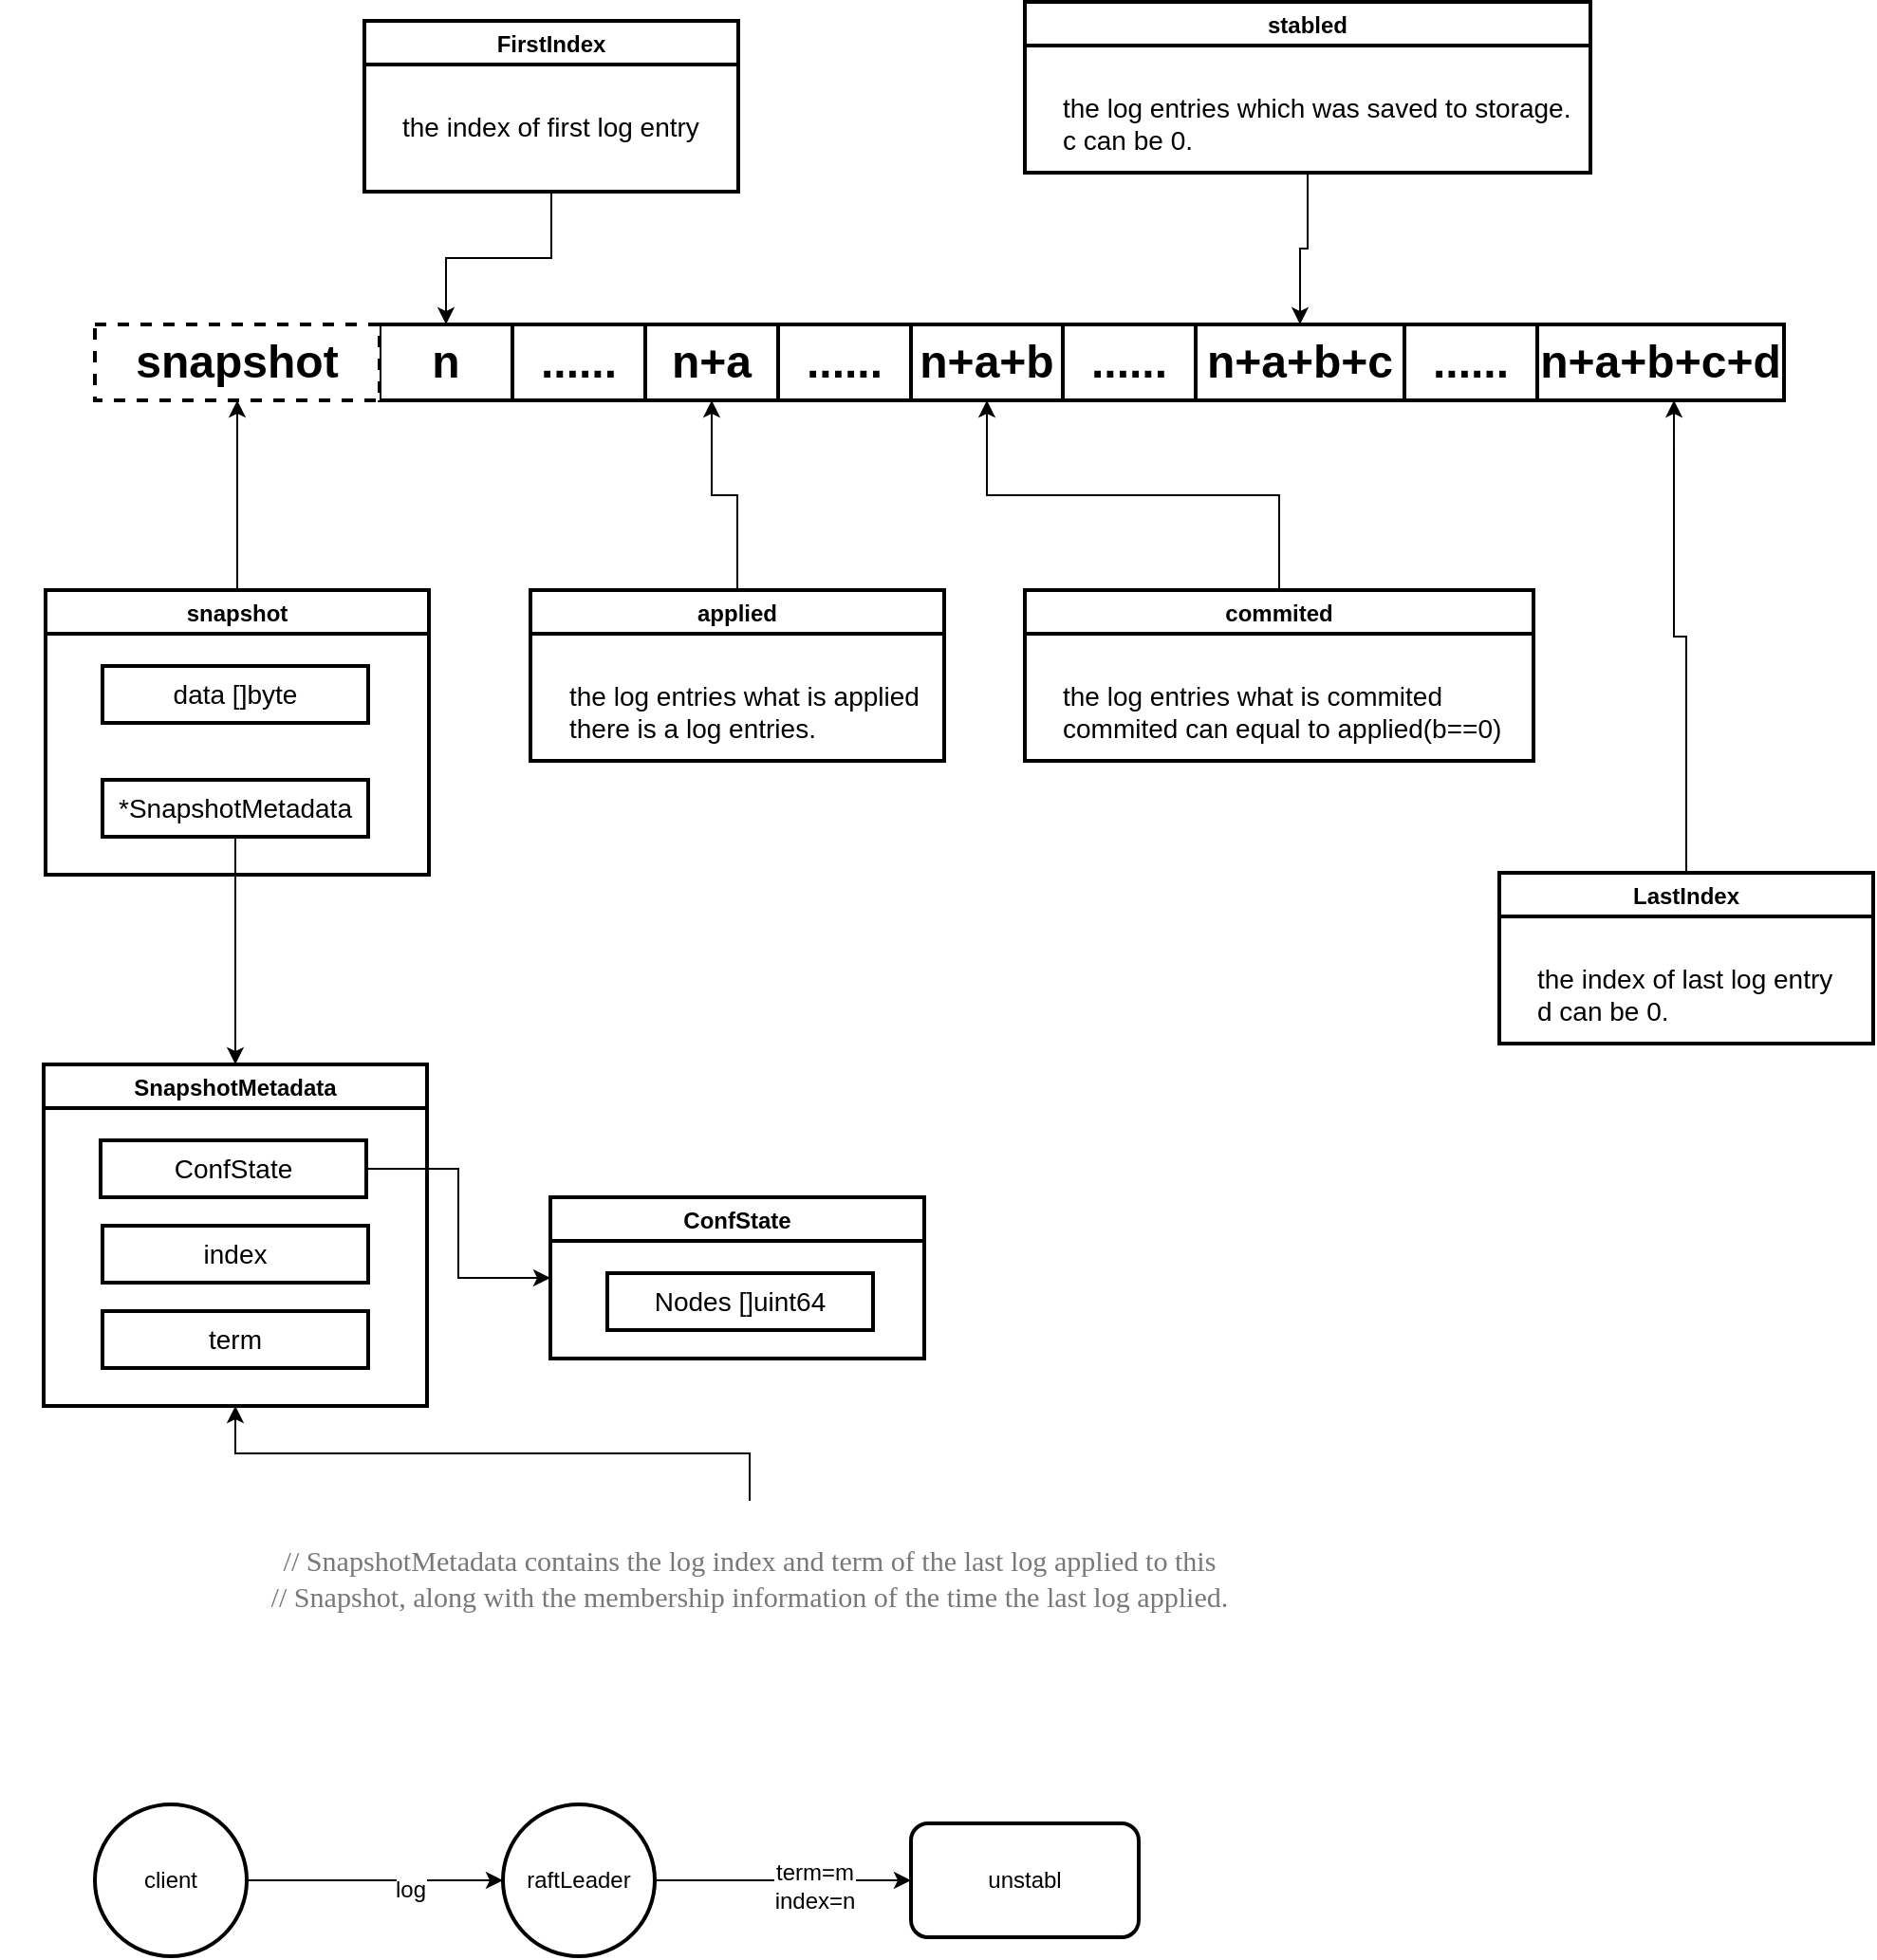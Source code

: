 <mxfile version="12.2.4" pages="1"><diagram id="K-8BENL08yWHWNL43yBU" name="Page-1"><mxGraphModel dx="1162" dy="926" grid="1" gridSize="10" guides="1" tooltips="1" connect="1" arrows="1" fold="1" page="1" pageScale="1" pageWidth="827" pageHeight="1169" math="0" shadow="0"><root><mxCell id="0"/><mxCell id="1" parent="0"/><mxCell id="2" value="&lt;font style=&quot;font-size: 24px&quot;&gt;&lt;b&gt;n&lt;/b&gt;&lt;/font&gt;" style="rounded=0;whiteSpace=wrap;html=1;strokeWidth=2;" parent="1" vertex="1"><mxGeometry x="200" y="250" width="70" height="40" as="geometry"/></mxCell><mxCell id="3" value="&lt;font style=&quot;font-size: 24px&quot;&gt;&lt;b&gt;......&lt;/b&gt;&lt;/font&gt;" style="rounded=0;whiteSpace=wrap;html=1;strokeWidth=2;" parent="1" vertex="1"><mxGeometry x="270" y="250" width="70" height="40" as="geometry"/></mxCell><mxCell id="4" value="&lt;font style=&quot;font-size: 24px&quot;&gt;&lt;b&gt;n+a&lt;/b&gt;&lt;/font&gt;" style="rounded=0;whiteSpace=wrap;html=1;strokeWidth=2;" parent="1" vertex="1"><mxGeometry x="340" y="250" width="70" height="40" as="geometry"/></mxCell><mxCell id="5" value="&lt;font style=&quot;font-size: 24px&quot;&gt;&lt;b&gt;n+a+b&lt;/b&gt;&lt;/font&gt;" style="rounded=0;whiteSpace=wrap;html=1;strokeWidth=2;" parent="1" vertex="1"><mxGeometry x="480" y="250" width="80" height="40" as="geometry"/></mxCell><mxCell id="6" value="&lt;font style=&quot;font-size: 24px&quot;&gt;&lt;b&gt;......&lt;/b&gt;&lt;/font&gt;" style="rounded=0;whiteSpace=wrap;html=1;strokeWidth=2;" parent="1" vertex="1"><mxGeometry x="410" y="250" width="70" height="40" as="geometry"/></mxCell><mxCell id="7" value="&lt;font style=&quot;font-size: 24px&quot;&gt;&lt;b&gt;......&lt;/b&gt;&lt;/font&gt;" style="rounded=0;whiteSpace=wrap;html=1;strokeWidth=2;" parent="1" vertex="1"><mxGeometry x="560" y="250" width="70" height="40" as="geometry"/></mxCell><mxCell id="8" value="&lt;font style=&quot;font-size: 24px&quot;&gt;&lt;b&gt;n+a+b+c&lt;/b&gt;&lt;/font&gt;" style="rounded=0;whiteSpace=wrap;html=1;strokeWidth=2;" parent="1" vertex="1"><mxGeometry x="630" y="250" width="110" height="40" as="geometry"/></mxCell><mxCell id="9" value="&lt;font style=&quot;font-size: 24px&quot;&gt;&lt;b&gt;......&lt;/b&gt;&lt;/font&gt;" style="rounded=0;whiteSpace=wrap;html=1;strokeWidth=2;" parent="1" vertex="1"><mxGeometry x="740" y="250" width="70" height="40" as="geometry"/></mxCell><mxCell id="10" value="&lt;font style=&quot;font-size: 24px&quot;&gt;&lt;b&gt;n+a+b+c+d&lt;/b&gt;&lt;/font&gt;" style="rounded=0;whiteSpace=wrap;html=1;strokeWidth=2;" parent="1" vertex="1"><mxGeometry x="810" y="250" width="130" height="40" as="geometry"/></mxCell><mxCell id="11" value="&lt;font style=&quot;font-size: 24px&quot;&gt;&lt;b&gt;snapshot&lt;/b&gt;&lt;/font&gt;" style="rounded=0;whiteSpace=wrap;html=1;dashed=1;strokeWidth=2;" parent="1" vertex="1"><mxGeometry x="50" y="250" width="150" height="40" as="geometry"/></mxCell><mxCell id="14" value="snapshot" style="swimlane;strokeWidth=2;" parent="1" vertex="1"><mxGeometry x="24" y="390" width="202" height="150" as="geometry"/></mxCell><mxCell id="13" value="&lt;font style=&quot;font-size: 14px&quot;&gt;data []byte&lt;/font&gt;" style="rounded=0;whiteSpace=wrap;html=1;strokeWidth=2;" parent="14" vertex="1"><mxGeometry x="30" y="40" width="140" height="30" as="geometry"/></mxCell><mxCell id="16" value="&lt;font style=&quot;font-size: 14px&quot;&gt;*SnapshotMetadata&lt;/font&gt;" style="rounded=0;whiteSpace=wrap;html=1;strokeWidth=2;" parent="14" vertex="1"><mxGeometry x="30" y="100" width="140" height="30" as="geometry"/></mxCell><mxCell id="17" value="" style="endArrow=classic;html=1;exitX=0.5;exitY=0;exitDx=0;exitDy=0;entryX=0.5;entryY=1;entryDx=0;entryDy=0;" parent="1" source="14" target="11" edge="1"><mxGeometry width="50" height="50" relative="1" as="geometry"><mxPoint x="40" y="610" as="sourcePoint"/><mxPoint x="90" y="560" as="targetPoint"/></mxGeometry></mxCell><mxCell id="22" value="SnapshotMetadata" style="swimlane;strokeWidth=2;" parent="1" vertex="1"><mxGeometry x="23" y="640" width="202" height="180" as="geometry"/></mxCell><mxCell id="23" value="&lt;font style=&quot;font-size: 14px&quot;&gt;ConfState&lt;/font&gt;" style="rounded=0;whiteSpace=wrap;html=1;strokeWidth=2;" parent="22" vertex="1"><mxGeometry x="30" y="40" width="140" height="30" as="geometry"/></mxCell><mxCell id="24" value="&lt;font style=&quot;font-size: 14px&quot;&gt;index&lt;/font&gt;" style="rounded=0;whiteSpace=wrap;html=1;strokeWidth=2;" parent="22" vertex="1"><mxGeometry x="31" y="85" width="140" height="30" as="geometry"/></mxCell><mxCell id="26" value="&lt;font style=&quot;font-size: 14px&quot;&gt;term&lt;/font&gt;" style="rounded=0;whiteSpace=wrap;html=1;strokeWidth=2;" parent="22" vertex="1"><mxGeometry x="31" y="130" width="140" height="30" as="geometry"/></mxCell><mxCell id="30" value="ConfState" style="swimlane;strokeWidth=2;" parent="1" vertex="1"><mxGeometry x="290" y="710" width="197" height="85" as="geometry"/></mxCell><mxCell id="31" value="&lt;span style=&quot;font-size: 14px&quot;&gt;Nodes []uint64&lt;/span&gt;" style="rounded=0;whiteSpace=wrap;html=1;strokeWidth=2;" parent="30" vertex="1"><mxGeometry x="30" y="40" width="140" height="30" as="geometry"/></mxCell><mxCell id="38" style="edgeStyle=orthogonalEdgeStyle;rounded=0;orthogonalLoop=1;jettySize=auto;html=1;exitX=1;exitY=0.5;exitDx=0;exitDy=0;entryX=0;entryY=0.5;entryDx=0;entryDy=0;" parent="1" source="23" target="30" edge="1"><mxGeometry relative="1" as="geometry"/></mxCell><mxCell id="39" style="edgeStyle=orthogonalEdgeStyle;rounded=0;orthogonalLoop=1;jettySize=auto;html=1;exitX=0.5;exitY=1;exitDx=0;exitDy=0;entryX=0.5;entryY=0;entryDx=0;entryDy=0;" parent="1" source="16" target="22" edge="1"><mxGeometry relative="1" as="geometry"/></mxCell><mxCell id="41" style="edgeStyle=orthogonalEdgeStyle;rounded=0;orthogonalLoop=1;jettySize=auto;html=1;entryX=0.5;entryY=1;entryDx=0;entryDy=0;" parent="1" source="40" target="22" edge="1"><mxGeometry relative="1" as="geometry"/></mxCell><UserObject label="&lt;pre style=&quot;background-color: rgb(43 , 43 , 43)&quot;&gt;&lt;/pre&gt;&lt;font color=&quot;#787878&quot; face=&quot;jetbrains mono&quot;&gt;&lt;span style=&quot;font-size: 15.067px ; white-space: pre&quot;&gt;// SnapshotMetadata contains the log index and term of the last log applied to this&lt;br&gt;// Snapshot, along with the membership information of the time the last log applied.&lt;/span&gt;&lt;/font&gt;" placeholders="1" name="Variable" id="40"><mxCell style="text;html=1;strokeColor=none;fillColor=none;align=center;verticalAlign=middle;whiteSpace=wrap;overflow=hidden;" parent="1" vertex="1"><mxGeometry y="870" width="790" height="70" as="geometry"/></mxCell></UserObject><mxCell id="44" style="edgeStyle=orthogonalEdgeStyle;rounded=0;orthogonalLoop=1;jettySize=auto;html=1;entryX=0.5;entryY=0;entryDx=0;entryDy=0;" parent="1" source="42" target="2" edge="1"><mxGeometry relative="1" as="geometry"/></mxCell><mxCell id="42" value="FirstIndex" style="swimlane;strokeWidth=2;" parent="1" vertex="1"><mxGeometry x="192" y="90" width="197" height="90" as="geometry"/></mxCell><mxCell id="45" value="&lt;font style=&quot;font-size: 14px&quot;&gt;the index of first log entry&lt;br&gt;&lt;/font&gt;" style="text;html=1;resizable=0;points=[];autosize=1;align=left;verticalAlign=top;spacingTop=-4;" parent="42" vertex="1"><mxGeometry x="18" y="45" width="170" height="20" as="geometry"/></mxCell><mxCell id="48" style="edgeStyle=orthogonalEdgeStyle;rounded=0;orthogonalLoop=1;jettySize=auto;html=1;entryX=0.5;entryY=1;entryDx=0;entryDy=0;" parent="1" source="46" target="4" edge="1"><mxGeometry relative="1" as="geometry"/></mxCell><mxCell id="46" value="applied" style="swimlane;strokeWidth=2;" parent="1" vertex="1"><mxGeometry x="279.5" y="390" width="218" height="90" as="geometry"/></mxCell><mxCell id="47" value="&lt;font style=&quot;font-size: 14px&quot;&gt;the log entries what is applied&lt;br&gt;there is a log entries.&lt;br&gt;&lt;/font&gt;" style="text;html=1;resizable=0;points=[];autosize=1;align=left;verticalAlign=top;spacingTop=-4;" parent="46" vertex="1"><mxGeometry x="18" y="45" width="200" height="30" as="geometry"/></mxCell><mxCell id="51" style="edgeStyle=orthogonalEdgeStyle;rounded=0;orthogonalLoop=1;jettySize=auto;html=1;entryX=0.5;entryY=1;entryDx=0;entryDy=0;" parent="1" source="49" target="5" edge="1"><mxGeometry relative="1" as="geometry"/></mxCell><mxCell id="49" value="commited" style="swimlane;strokeWidth=2;" parent="1" vertex="1"><mxGeometry x="540" y="390" width="268" height="90" as="geometry"/></mxCell><mxCell id="50" value="&lt;font style=&quot;font-size: 14px&quot;&gt;the log entries what is commited&lt;br&gt;commited can equal to applied(b==0)&lt;br&gt;&lt;/font&gt;" style="text;html=1;resizable=0;points=[];autosize=1;align=left;verticalAlign=top;spacingTop=-4;" parent="49" vertex="1"><mxGeometry x="18" y="45" width="250" height="30" as="geometry"/></mxCell><mxCell id="54" style="edgeStyle=orthogonalEdgeStyle;rounded=0;orthogonalLoop=1;jettySize=auto;html=1;entryX=0.5;entryY=0;entryDx=0;entryDy=0;" parent="1" source="52" target="8" edge="1"><mxGeometry relative="1" as="geometry"/></mxCell><mxCell id="52" value="stabled" style="swimlane;strokeWidth=2;" parent="1" vertex="1"><mxGeometry x="540" y="80" width="298" height="90" as="geometry"/></mxCell><mxCell id="53" value="&lt;font style=&quot;font-size: 14px&quot;&gt;the log entries which was saved to storage.&lt;br&gt;c can be 0.&lt;br&gt;&lt;/font&gt;" style="text;html=1;resizable=0;points=[];autosize=1;align=left;verticalAlign=top;spacingTop=-4;" parent="52" vertex="1"><mxGeometry x="18" y="45" width="280" height="30" as="geometry"/></mxCell><mxCell id="57" style="edgeStyle=orthogonalEdgeStyle;rounded=0;orthogonalLoop=1;jettySize=auto;html=1;entryX=0.554;entryY=1;entryDx=0;entryDy=0;entryPerimeter=0;" parent="1" source="55" target="10" edge="1"><mxGeometry relative="1" as="geometry"/></mxCell><mxCell id="55" value="LastIndex" style="swimlane;strokeWidth=2;" parent="1" vertex="1"><mxGeometry x="790" y="539" width="197" height="90" as="geometry"/></mxCell><mxCell id="56" value="&lt;font style=&quot;font-size: 14px&quot;&gt;the index of last log entry&lt;br&gt;d can be 0.&lt;br&gt;&lt;/font&gt;" style="text;html=1;resizable=0;points=[];autosize=1;align=left;verticalAlign=top;spacingTop=-4;" parent="55" vertex="1"><mxGeometry x="18" y="45" width="170" height="30" as="geometry"/></mxCell><mxCell id="61" style="edgeStyle=orthogonalEdgeStyle;rounded=0;orthogonalLoop=1;jettySize=auto;html=1;exitX=1;exitY=0.5;exitDx=0;exitDy=0;entryX=0;entryY=0.5;entryDx=0;entryDy=0;" parent="1" source="58" target="60" edge="1"><mxGeometry relative="1" as="geometry"/></mxCell><mxCell id="63" value="log" style="text;html=1;resizable=0;points=[];align=center;verticalAlign=middle;labelBackgroundColor=#ffffff;" parent="61" vertex="1" connectable="0"><mxGeometry x="0.274" y="-5" relative="1" as="geometry"><mxPoint as="offset"/></mxGeometry></mxCell><mxCell id="58" value="client" style="ellipse;whiteSpace=wrap;html=1;aspect=fixed;strokeWidth=2;" parent="1" vertex="1"><mxGeometry x="50" y="1030" width="80" height="80" as="geometry"/></mxCell><mxCell id="64" style="edgeStyle=orthogonalEdgeStyle;rounded=0;orthogonalLoop=1;jettySize=auto;html=1;exitX=1;exitY=0.5;exitDx=0;exitDy=0;entryX=0;entryY=0.5;entryDx=0;entryDy=0;" parent="1" source="60" target="62" edge="1"><mxGeometry relative="1" as="geometry"/></mxCell><mxCell id="65" value="term=m&lt;br&gt;index=n" style="text;html=1;resizable=0;points=[];align=center;verticalAlign=middle;labelBackgroundColor=#ffffff;" parent="64" vertex="1" connectable="0"><mxGeometry x="0.24" y="-3" relative="1" as="geometry"><mxPoint as="offset"/></mxGeometry></mxCell><mxCell id="60" value="raftLeader" style="ellipse;whiteSpace=wrap;html=1;aspect=fixed;strokeWidth=2;" parent="1" vertex="1"><mxGeometry x="265" y="1030" width="80" height="80" as="geometry"/></mxCell><mxCell id="62" value="unstabl" style="rounded=1;whiteSpace=wrap;html=1;strokeWidth=2;" parent="1" vertex="1"><mxGeometry x="480" y="1040" width="120" height="60" as="geometry"/></mxCell></root></mxGraphModel></diagram></mxfile>